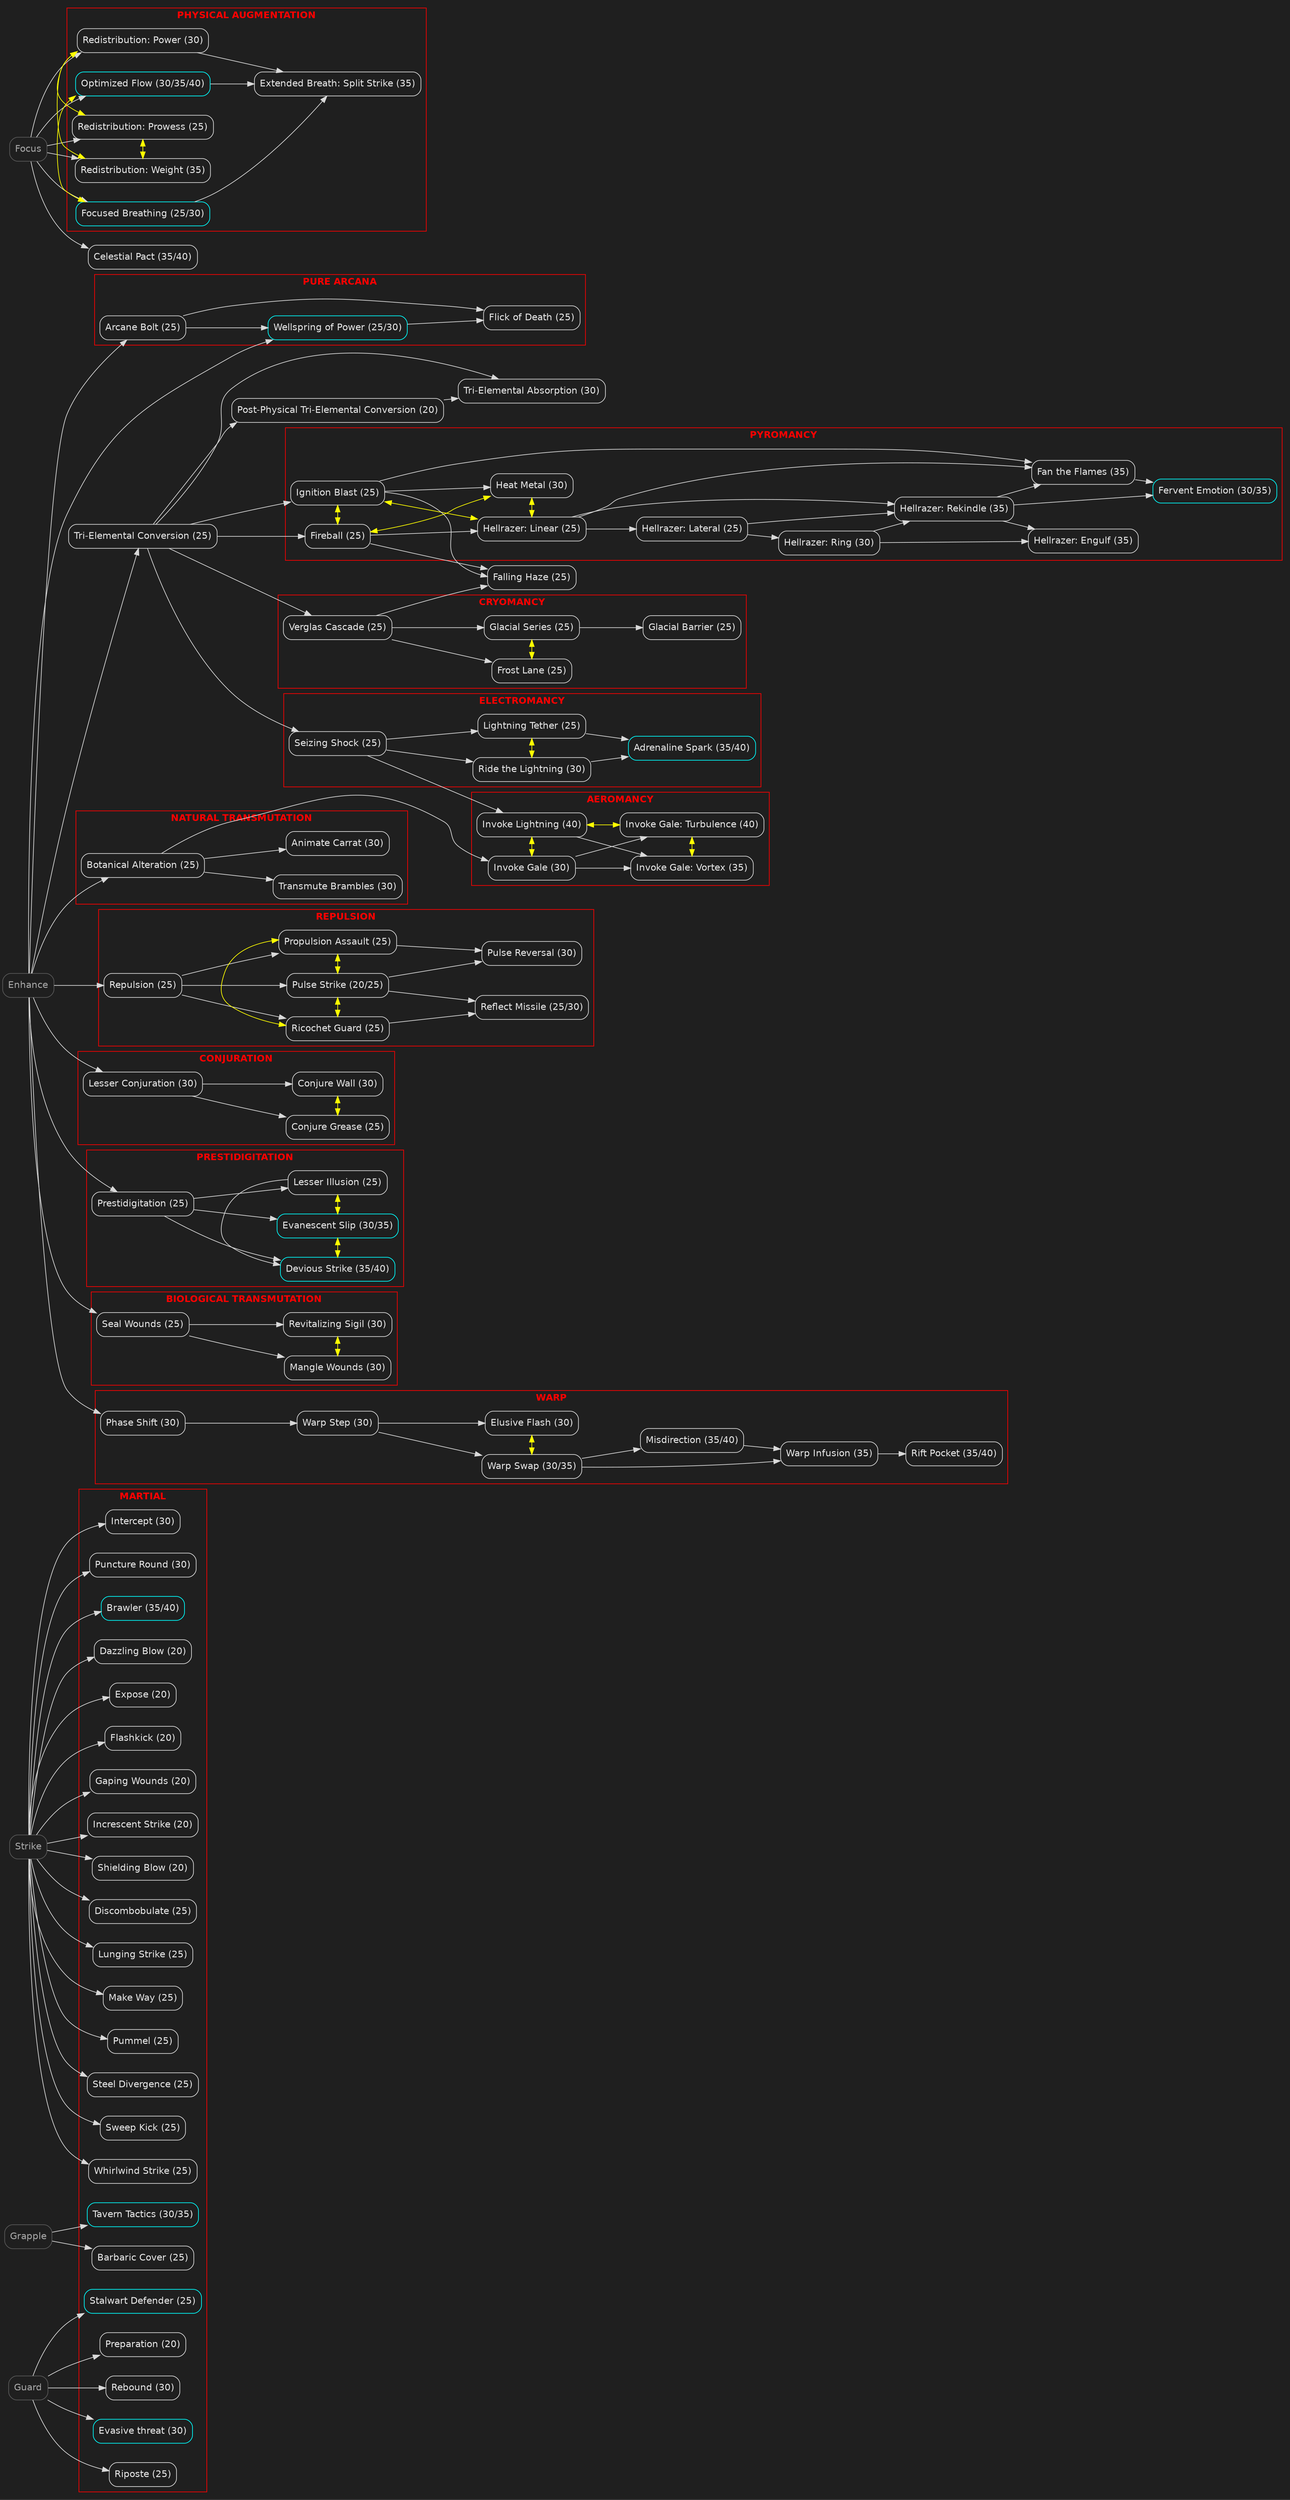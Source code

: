 digraph narpg {
    graph [
        layout = dot // the "dot" layout engine is the correct choice for directed graphs
        rankdir = LR // TB top-to-bottom
        nodesep = 0.4 // padding between nodes in the same rank
        ranksep = 0.3 // padding between nodes between rank
        bgcolor = gray12 // graph background color
        #style = invis // don't render cluster borders
        pencolor = red // cluster border color
        fontcolor = red // cluster font color
        fontname = "Helvetica-bold" // font used for text
    ]
    edge [
        color = gray85
        fontcolor = gray90
        fontname = "Helvetica"
    ]
    node [
        color = gray85
        fontcolor = gray90
        // rounded rectangles look pretty good for nodes
        shape = box
        style = rounded
        fontname = "Helvetica"
    ]

    // default techniques
    subgraph default_techniques {
        graph [
            rank = source
        ]
        node [
            color = gray35
            fontcolor = gray65
        ]
        strike [label = "Strike"]
        grapple [label = "Grapple"]
        guard [label = "Guard"]
        enhance [label = "Enhance"]
        focus [label = "Focus"]
    }

    // martial techniques
    subgraph cluster_martial {
        graph [
            label = "MARTIAL"
        ]
        dazzling_blow [label = "Dazzling Blow (20)"]
        expose [label = "Expose (20)"]
        flashkick [label = "Flashkick (20)"]
        gaping_wounds [label = "Gaping Wounds (20)"]
        increscent_strike [label = "Increscent Strike (20)"]
        preparation [label = "Preparation (20)"]
        shielding_blow [label = "Shielding Blow (20)"]
        barbaric_cover [label = "Barbaric Cover (25)"]
        discombobulate [label = "Discombobulate (25)"]
        lunging_strike [label = "Lunging Strike (25)"]
        make_way [label = "Make Way (25)"]
        pummel [label = "Pummel (25)"]
        riposte [label = "Riposte (25)"]
        stalwart_defender [label = "Stalwart Defender (25)", color = cyan]
        steel_divergence [label = "Steel Divergence (25)"]
        sweep_kick [label = "Sweep Kick (25)"]
        whirlwind_strike [label = "Whirlwind Strike (25)"]
        evasive_threat [label = "Evasive threat (30)", color = cyan]
        intercept [label = "Intercept (30)"]
        rebound [label = "Rebound (30)"]
        puncture_round [label = "Puncture Round (30)"]
        tavern_tactics [label = "Tavern Tactics (30/35)", color = cyan]
        brawler [label = "Brawler (35/40)", color = cyan]
    }

    // pure arcana techniques
    subgraph cluster_arcane {
        graph [
            label = "PURE ARCANA"
        ]
        arcane_bolt [label = "Arcane Bolt (25)"]
        wellspring_of_power [label = "Wellspring of Power (25/30)", color = cyan]
        flick_of_death [label = "Flick of Death (25)"]
    }

    // physical augmentation techniques
    subgraph cluster_physical {
        graph [
            label = "PHYSICAL AUGMENTATION"
        ]
        subgraph physical_1 {
            graph [
                rank = same
            ]
            redistribution_prowess [label = "Redistribution: Prowess (25)"]
            redistribution_power [label = "Redistribution: Power (30)"]
            redistribution_weight [label = "Redistribution: Weight (35)"]
        }
        subgraph physical_2 {
            graph [
                rank = same
            ]
            focused_breathing [label = "Focused Breathing (25/30)", color = cyan]
            optimized_flow [label = "Optimized Flow (30/35/40)", color = cyan]
        }
        extended_breath_split_strike [label = "Extended Breath: Split Strike (35)"]
    }

    // tri-elemental techniques
    tri_elemental_conversion [label = "Tri-Elemental Conversion (25)"]
    pptec [label = "Post-Physical Tri-Elemental Conversion (20)"]
    tri_elemental_absorption [label = "Tri-Elemental Absorption (30)"]
    subgraph cluster_fire { // this prevents this cluster from getting skewed by nearby nodes
        graph [
            label = "PYROMANCY"
        ]
        subgraph fire_1 {
            graph [
                rank = same
            ]
            fireball [label = "Fireball (25)"]
            ignition_blast [label = "Ignition Blast (25)"]
        }
        subgraph fire_2 {
            graph [
                rank = same
            ]
            hellrazer_linear [label = "Hellrazer: Linear (25)"]
            heat_metal [label = "Heat Metal (30)"]
        }
        hellrazer_lateral [label = "Hellrazer: Lateral (25)"]
        hellrazer_ring [label = "Hellrazer: Ring (30)"]
        hellrazer_rekindle [label = "Hellrazer: Rekindle (35)"]
        hellrazer_engulf [label = "Hellrazer: Engulf (35)"]
        fan_the_flames [label = "Fan the Flames (35)"]
        fervent_emotions [label = "Fervent Emotion (30/35)", color = cyan]
    }
    subgraph cluster_electric {
        graph [
            label = "ELECTROMANCY"
        ]
        seizing_shock [label = "Seizing Shock (25)"]
        subgraph electric_1 {
            graph [
                rank = same
            ]
            lightning_tether [label = "Lightning Tether (25)"]
            ride_the_lightning [label = "Ride the Lightning (30)"]
        }
        adrenaline_spark [label = "Adrenaline Spark (35/40)", color = cyan]
    }
    subgraph cluster_ice {
        graph [
            label = "CRYOMANCY"
        ]
        verglas_cascade [label = "Verglas Cascade (25)"]
        subgraph ice_1 {
            graph [
                rank = same
            ]
            frost_lane [label = "Frost Lane (25)"]
            glacial_series [label = "Glacial Series (25)"]
        }
        glacial_barrier [label = "Glacial Barrier (25)"]
    }
    falling_haze [label = "Falling Haze (25)"]

    // repulsion techniques
    subgraph cluster_repulsion {
        graph [
            label = "REPULSION"
        ]
        repulsion [label = "Repulsion (25)"]
        subgraph repulsion_1 {
            graph [
                rank = same
            ]
            ricochet_guard [label = "Ricochet Guard (25)"]
            pulse_strike [label = "Pulse Strike (20/25)"]
            propulsion_assault [label = "Propulsion Assault (25)"]
        }
        pulse_reversal [label = "Pulse Reversal (30)"]
        reflect_missile [label = "Reflect Missile (25/30)"]
    }

    // conjuration techniques
    subgraph cluster_conjuration {
        graph [
            label = "CONJURATION"
        ]
        lesser_conjuration [label = "Lesser Conjuration (30)"]
        subgraph conjuration_1 {
            graph [
                rank = same
            ]
            conjure_grease [label = "Conjure Grease (25)"]
            conjure_wall [label = "Conjure Wall (30)"]
        }
    }

    // prestidigitation techniques
    subgraph cluster_illusion {
        graph [
            label = "PRESTIDIGITATION"
        ]
        prestidigitation [label = "Prestidigitation (25)"]
        subgraph illusion_1 {
            graph [
                rank = same
            ]
            lesser_illusion [label = "Lesser Illusion (25)"]
            evanescent_slip [label ="Evanescent Slip (30/35)", color = cyan]
            devious_strike [label = "Devious Strike (35/40)", color = cyan]
        }
    }

    // biological transmutation techniques
    subgraph cluster_bio {
        graph [
            label = "BIOLOGICAL TRANSMUTATION"
        ]
        seal_wounds [label = "Seal Wounds (25)"]
        subgraph bio_1 {
            graph [
                rank = same
            ]
            revitalizing_sigil [label = "Revitalizing Sigil (30)"]
            mangle_wounds [label = "Mangle Wounds (30)"]
        }
    }

    // natural transumation techniques
    subgraph cluster_nature {
        graph [
            label = "NATURAL TRANSMUTATION"
        ]
        
        botanical_alteration [label = "Botanical Alteration (25)"]
        transmute_brambles [label = "Transmute Brambles (30)"]
        animate_carrat [label = "Animate Carrat (30)"]
    }

    // aeromancy techniques
    subgraph cluster_air {
        graph [
            label = "AEROMANCY"
        ]
        subgraph air_1 {
            graph [
                rank = same
            ]
            invoke_gale [label = "Invoke Gale (30)"]
            invoke_lightning [label = "Invoke Lightning (40)"]
        }
        subgraph air_2 {
            graph [
                rank = same
            ]
            invoke_gale_vortex [label = "Invoke Gale: Vortex (35)"]
            invoke_gale_turbulence [label = "Invoke Gale: Turbulence (40)"]
        }
    }

    // warp techniques
    subgraph cluster_warp {
        graph [
            label = "WARP"
        ]
        warp_step [label = "Warp Step (30)"]
        phase_shift [label = "Phase Shift (30)"]
        subgraph warp_1 {
            graph [
                rank = same
            ]
            elusive_flash [label = "Elusive Flash (30)"]
            warp_swap [label = "Warp Swap (30/35)"]
        }
        warp_infusion [label = "Warp Infusion (35)"]
        misdirection [label = "Misdirection (35/40)"]
        rift_pocket [label = "Rift Pocket (35/40)"]
    }

    // pact techniques
    celestial_pact [label = "Celestial Pact (35/40)"]

    // fake techniques that aren't real, just your imagination
    // subgraph cluster_fakenews {
    //     graph [
    //         label = "FAKE NEWS"
    //     ]
    //     blade_extension [label = "Blade Extension"]
    //     echo_rip [label = "Echo Rip"]
    //     vortex_crash [label = "Vortex Crash"]
    //     telepathy [label = "Telepathy"]
    //     lesser_telekinesis [label = "Lesser Telekinesis"]
    //     psionic_shove [label = "Psionic Shove"]
    //     gravity_well [label = "Gravity Well"]
    //     rend_mind [label = "Rend Mind"]
    //     animate_brambelion [label = "Animate Brambelion"]
    //     counterblow [label = "Counterblow (25)"]
    // }

    // edges
    strike -> flashkick
    strike -> dazzling_blow
    strike -> expose
    strike -> gaping_wounds
    strike -> increscent_strike
    guard -> preparation
    strike -> shielding_blow
    grapple -> barbaric_cover
    strike -> discombobulate
    strike -> lunging_strike
    strike -> make_way
    strike -> pummel
    guard -> riposte
    guard -> stalwart_defender
    strike -> steel_divergence
    strike -> sweep_kick
    strike -> whirlwind_strike
    strike -> intercept
    guard -> rebound
    strike -> puncture_round
    guard -> evasive_threat
    grapple -> tavern_tactics
    strike -> brawler
    enhance -> arcane_bolt
    {enhance, arcane_bolt} -> wellspring_of_power
    {arcane_bolt, wellspring_of_power} -> flick_of_death
    focus -> {focused_breathing, optimized_flow}
    focused_breathing -> optimized_flow [dir = both, color = yellow]
    focus -> {redistribution_prowess, redistribution_power, redistribution_weight}
    redistribution_prowess -> redistribution_power -> redistribution_weight -> redistribution_prowess [dir = both, color = yellow]
    {redistribution_power, focused_breathing, optimized_flow} -> extended_breath_split_strike
    enhance -> tri_elemental_conversion
    tri_elemental_conversion -> pptec
    {tri_elemental_conversion, pptec} -> tri_elemental_absorption
    tri_elemental_conversion -> {fireball, ignition_blast}
    fireball -> hellrazer_linear
    fireball -> ignition_blast [dir = both, color = yellow]
    fireball -> heat_metal [dir = both, color = yellow]
    ignition_blast -> hellrazer_linear [dir = both, color = yellow]
    heat_metal -> hellrazer_linear [dir = both, color = yellow]
    hellrazer_linear -> hellrazer_lateral -> hellrazer_ring
    {hellrazer_linear, hellrazer_lateral, hellrazer_ring} -> hellrazer_rekindle
    {ignition_blast, hellrazer_linear, hellrazer_rekindle} -> fan_the_flames
    {fan_the_flames, hellrazer_rekindle} -> fervent_emotions
    {hellrazer_rekindle, hellrazer_ring} -> hellrazer_engulf
    ignition_blast -> heat_metal
    tri_elemental_conversion -> seizing_shock
    seizing_shock -> {lightning_tether, ride_the_lightning}
     ride_the_lightning -> lightning_tether [dir = both, color = yellow]
    {lightning_tether, ride_the_lightning} -> adrenaline_spark
    tri_elemental_conversion -> verglas_cascade
    verglas_cascade -> {frost_lane, glacial_series}
    frost_lane -> glacial_series [dir = both, color = yellow]
    glacial_series -> glacial_barrier
    {verglas_cascade, fireball, ignition_blast} -> falling_haze
    enhance -> repulsion
    repulsion -> {ricochet_guard, pulse_strike, propulsion_assault}
    ricochet_guard -> {pulse_strike, propulsion_assault} [dir = both, color = yellow]
    pulse_strike -> propulsion_assault [dir = both, color = yellow]
    {propulsion_assault, pulse_strike} -> pulse_reversal
    {ricochet_guard, pulse_strike} -> reflect_missile
    enhance -> lesser_conjuration
    lesser_conjuration -> {conjure_grease, conjure_wall}
    conjure_grease -> conjure_wall [dir = both, color = yellow]
    enhance -> prestidigitation
    prestidigitation -> {lesser_illusion, evanescent_slip, devious_strike}
    lesser_illusion -> evanescent_slip [dir = both, color = yellow]
    devious_strike -> evanescent_slip [dir = both, color = yellow]
    lesser_illusion -> devious_strike
    enhance -> seal_wounds -> {revitalizing_sigil, mangle_wounds}
    mangle_wounds -> revitalizing_sigil [dir = both, color = yellow]
    enhance -> botanical_alteration
    botanical_alteration -> transmute_brambles
    botanical_alteration -> animate_carrat
    enhance -> phase_shift -> warp_step -> {elusive_flash, warp_swap}
    warp_swap -> elusive_flash [dir = both, color = yellow]
    {warp_swap, misdirection} -> warp_infusion
    warp_swap -> misdirection
    warp_infusion -> rift_pocket
    focus -> celestial_pact
    {botanical_alteration} -> invoke_gale
    {invoke_gale, invoke_lightning} -> invoke_gale_vortex
    invoke_gale -> invoke_gale_turbulence
    seizing_shock -> invoke_lightning
    invoke_gale_vortex -> invoke_gale_turbulence [dir = both, color = yellow]
    invoke_gale -> invoke_lightning [dir = both, color = yellow]
    invoke_gale_turbulence -> invoke_lightning [dir = both, color = yellow]
}
